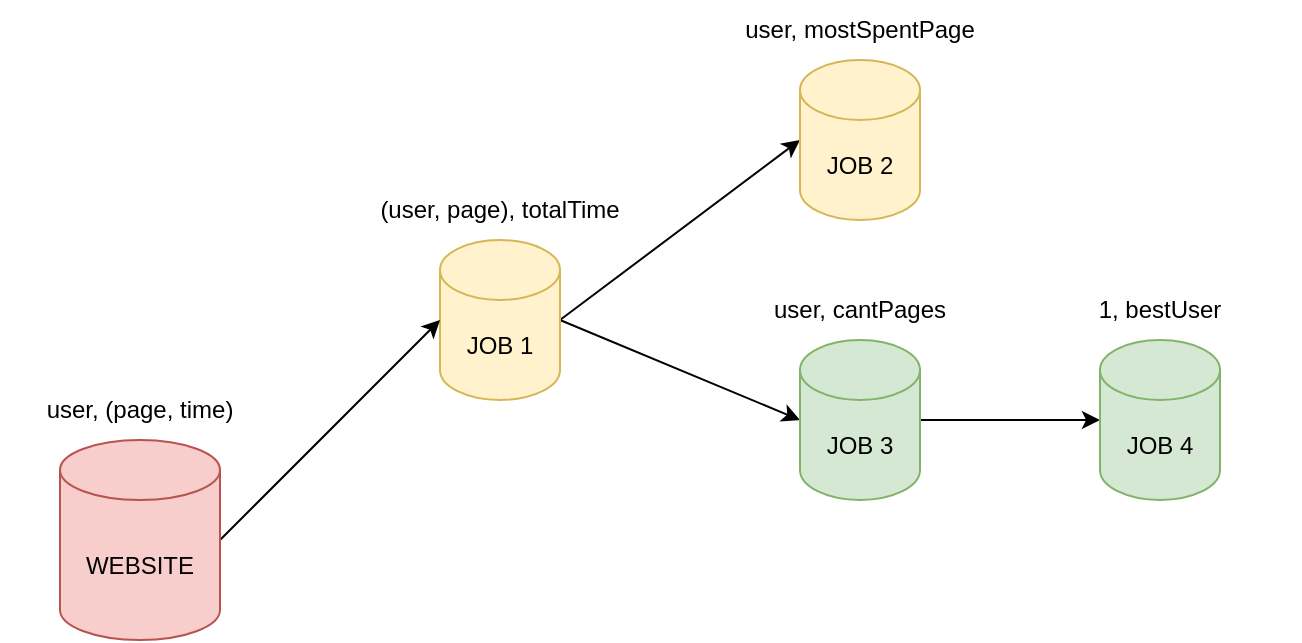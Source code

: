 <mxfile version="20.3.2" type="github"><diagram id="bfskxefYdFQJ0mDfXa8f" name="Página-1"><mxGraphModel dx="868" dy="486" grid="1" gridSize="10" guides="1" tooltips="1" connect="1" arrows="1" fold="1" page="1" pageScale="1" pageWidth="827" pageHeight="1169" math="0" shadow="0"><root><mxCell id="0"/><mxCell id="1" parent="0"/><mxCell id="x0lr9hv4-30PG09aoyXd-5" style="rounded=0;orthogonalLoop=1;jettySize=auto;html=1;exitX=1;exitY=0.5;exitDx=0;exitDy=0;exitPerimeter=0;entryX=0;entryY=0.5;entryDx=0;entryDy=0;entryPerimeter=0;" edge="1" parent="1" source="x0lr9hv4-30PG09aoyXd-1" target="x0lr9hv4-30PG09aoyXd-2"><mxGeometry relative="1" as="geometry"/></mxCell><mxCell id="x0lr9hv4-30PG09aoyXd-10" style="edgeStyle=none;rounded=0;orthogonalLoop=1;jettySize=auto;html=1;exitX=1;exitY=0.5;exitDx=0;exitDy=0;exitPerimeter=0;entryX=0;entryY=0.5;entryDx=0;entryDy=0;entryPerimeter=0;" edge="1" parent="1" source="x0lr9hv4-30PG09aoyXd-1" target="x0lr9hv4-30PG09aoyXd-7"><mxGeometry relative="1" as="geometry"/></mxCell><mxCell id="x0lr9hv4-30PG09aoyXd-1" value="JOB 1" style="shape=cylinder3;whiteSpace=wrap;html=1;boundedLbl=1;backgroundOutline=1;size=15;fillColor=#fff2cc;strokeColor=#d6b656;" vertex="1" parent="1"><mxGeometry x="250" y="170" width="60" height="80" as="geometry"/></mxCell><mxCell id="x0lr9hv4-30PG09aoyXd-2" value="JOB 2" style="shape=cylinder3;whiteSpace=wrap;html=1;boundedLbl=1;backgroundOutline=1;size=15;fillColor=#fff2cc;strokeColor=#d6b656;" vertex="1" parent="1"><mxGeometry x="430" y="80" width="60" height="80" as="geometry"/></mxCell><mxCell id="x0lr9hv4-30PG09aoyXd-4" value="(user, page), totalTime" style="text;html=1;strokeColor=none;fillColor=none;align=center;verticalAlign=middle;whiteSpace=wrap;rounded=0;" vertex="1" parent="1"><mxGeometry x="210" y="140" width="140" height="30" as="geometry"/></mxCell><mxCell id="x0lr9hv4-30PG09aoyXd-9" style="edgeStyle=none;rounded=0;orthogonalLoop=1;jettySize=auto;html=1;exitX=1;exitY=0.5;exitDx=0;exitDy=0;exitPerimeter=0;entryX=0;entryY=0.5;entryDx=0;entryDy=0;entryPerimeter=0;" edge="1" parent="1" source="x0lr9hv4-30PG09aoyXd-7" target="x0lr9hv4-30PG09aoyXd-8"><mxGeometry relative="1" as="geometry"/></mxCell><mxCell id="x0lr9hv4-30PG09aoyXd-7" value="JOB 3" style="shape=cylinder3;whiteSpace=wrap;html=1;boundedLbl=1;backgroundOutline=1;size=15;fillColor=#d5e8d4;strokeColor=#82b366;" vertex="1" parent="1"><mxGeometry x="430" y="220" width="60" height="80" as="geometry"/></mxCell><mxCell id="x0lr9hv4-30PG09aoyXd-8" value="JOB 4" style="shape=cylinder3;whiteSpace=wrap;html=1;boundedLbl=1;backgroundOutline=1;size=15;fillColor=#d5e8d4;strokeColor=#82b366;" vertex="1" parent="1"><mxGeometry x="580" y="220" width="60" height="80" as="geometry"/></mxCell><mxCell id="x0lr9hv4-30PG09aoyXd-11" value="user, mostSpentPage" style="text;html=1;strokeColor=none;fillColor=none;align=center;verticalAlign=middle;whiteSpace=wrap;rounded=0;" vertex="1" parent="1"><mxGeometry x="390" y="50" width="140" height="30" as="geometry"/></mxCell><mxCell id="x0lr9hv4-30PG09aoyXd-12" value="user, cantPages" style="text;html=1;strokeColor=none;fillColor=none;align=center;verticalAlign=middle;whiteSpace=wrap;rounded=0;" vertex="1" parent="1"><mxGeometry x="390" y="190" width="140" height="30" as="geometry"/></mxCell><mxCell id="x0lr9hv4-30PG09aoyXd-13" value="1, bestUser" style="text;html=1;strokeColor=none;fillColor=none;align=center;verticalAlign=middle;whiteSpace=wrap;rounded=0;" vertex="1" parent="1"><mxGeometry x="540" y="190" width="140" height="30" as="geometry"/></mxCell><mxCell id="x0lr9hv4-30PG09aoyXd-15" style="edgeStyle=none;rounded=0;orthogonalLoop=1;jettySize=auto;html=1;exitX=1;exitY=0.5;exitDx=0;exitDy=0;exitPerimeter=0;entryX=0;entryY=0.5;entryDx=0;entryDy=0;entryPerimeter=0;" edge="1" parent="1" source="x0lr9hv4-30PG09aoyXd-14" target="x0lr9hv4-30PG09aoyXd-1"><mxGeometry relative="1" as="geometry"/></mxCell><mxCell id="x0lr9hv4-30PG09aoyXd-14" value="WEBSITE" style="shape=cylinder3;whiteSpace=wrap;html=1;boundedLbl=1;backgroundOutline=1;size=15;fillColor=#f8cecc;strokeColor=#b85450;" vertex="1" parent="1"><mxGeometry x="60" y="270" width="80" height="100" as="geometry"/></mxCell><mxCell id="x0lr9hv4-30PG09aoyXd-16" value="user, (page, time)" style="text;html=1;strokeColor=none;fillColor=none;align=center;verticalAlign=middle;whiteSpace=wrap;rounded=0;" vertex="1" parent="1"><mxGeometry x="30" y="240" width="140" height="30" as="geometry"/></mxCell></root></mxGraphModel></diagram></mxfile>